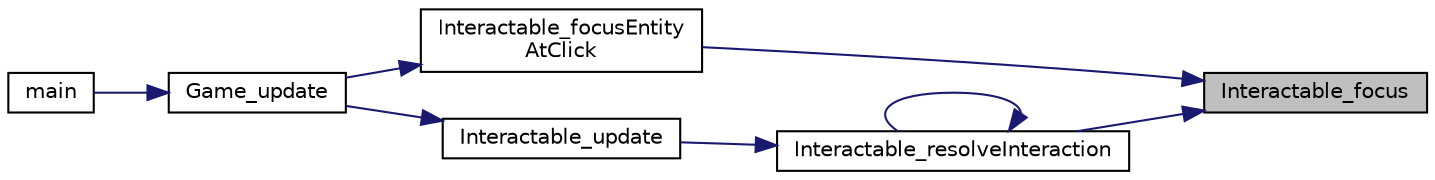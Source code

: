 digraph "Interactable_focus"
{
 // LATEX_PDF_SIZE
  edge [fontname="Helvetica",fontsize="10",labelfontname="Helvetica",labelfontsize="10"];
  node [fontname="Helvetica",fontsize="10",shape=record];
  rankdir="RL";
  Node1 [label="Interactable_focus",height=0.2,width=0.4,color="black", fillcolor="grey75", style="filled", fontcolor="black",tooltip=" "];
  Node1 -> Node2 [dir="back",color="midnightblue",fontsize="10",style="solid",fontname="Helvetica"];
  Node2 [label="Interactable_focusEntity\lAtClick",height=0.2,width=0.4,color="black", fillcolor="white", style="filled",URL="$_interactable_systems_8c.html#ae85fd338eff1e8618710640569df7b4b",tooltip=" "];
  Node2 -> Node3 [dir="back",color="midnightblue",fontsize="10",style="solid",fontname="Helvetica"];
  Node3 [label="Game_update",height=0.2,width=0.4,color="black", fillcolor="white", style="filled",URL="$_game_8c.html#a1fdb232da8445ef611c99a0baff40778",tooltip=" "];
  Node3 -> Node4 [dir="back",color="midnightblue",fontsize="10",style="solid",fontname="Helvetica"];
  Node4 [label="main",height=0.2,width=0.4,color="black", fillcolor="white", style="filled",URL="$main_8c.html#a840291bc02cba5474a4cb46a9b9566fe",tooltip=" "];
  Node1 -> Node5 [dir="back",color="midnightblue",fontsize="10",style="solid",fontname="Helvetica"];
  Node5 [label="Interactable_resolveInteraction",height=0.2,width=0.4,color="black", fillcolor="white", style="filled",URL="$_interactable_systems_8c.html#acb7bc993c906da3377e35ff6eb3ca1d9",tooltip=" "];
  Node5 -> Node5 [dir="back",color="midnightblue",fontsize="10",style="solid",fontname="Helvetica"];
  Node5 -> Node6 [dir="back",color="midnightblue",fontsize="10",style="solid",fontname="Helvetica"];
  Node6 [label="Interactable_update",height=0.2,width=0.4,color="black", fillcolor="white", style="filled",URL="$_interactable_systems_8c.html#ab7e982b57adb8ff955d90d40e890dfaf",tooltip=" "];
  Node6 -> Node3 [dir="back",color="midnightblue",fontsize="10",style="solid",fontname="Helvetica"];
}

